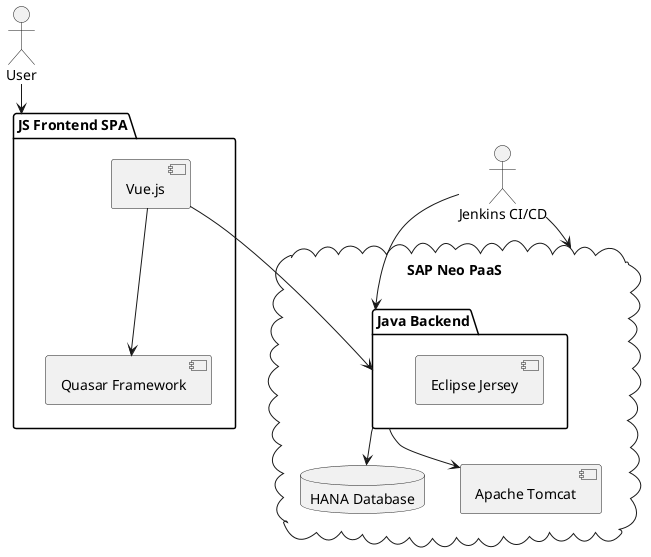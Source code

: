 @startuml Architecture
actor User

package "JS Frontend SPA" as frontend {
[Vue.js] as vue
[Quasar Framework] as quasar
}


cloud "SAP Neo PaaS" as neo {
database "HANA Database" as hana
package "Java Backend" as backend {
    [Eclipse Jersey] as jersey
} 
[Apache Tomcat] as tomcat
}

actor "Jenkins CI/CD" as jenkins

User --> frontend
vue --> quasar
vue --> backend

jenkins --> neo
jenkins --> backend
backend --> hana

backend --> tomcat


@enduml